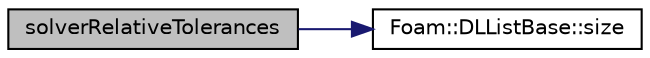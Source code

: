 digraph "solverRelativeTolerances"
{
  bgcolor="transparent";
  edge [fontname="Helvetica",fontsize="10",labelfontname="Helvetica",labelfontsize="10"];
  node [fontname="Helvetica",fontsize="10",shape=record];
  rankdir="LR";
  Node1 [label="solverRelativeTolerances",height=0.2,width=0.4,color="black", fillcolor="grey75", style="filled", fontcolor="black"];
  Node1 -> Node2 [color="midnightblue",fontsize="10",style="solid",fontname="Helvetica"];
  Node2 [label="Foam::DLListBase::size",height=0.2,width=0.4,color="black",URL="$a00581.html#a723361dc2020160f5492e8fe2d09fa44",tooltip="Return number of elements in list. "];
}
